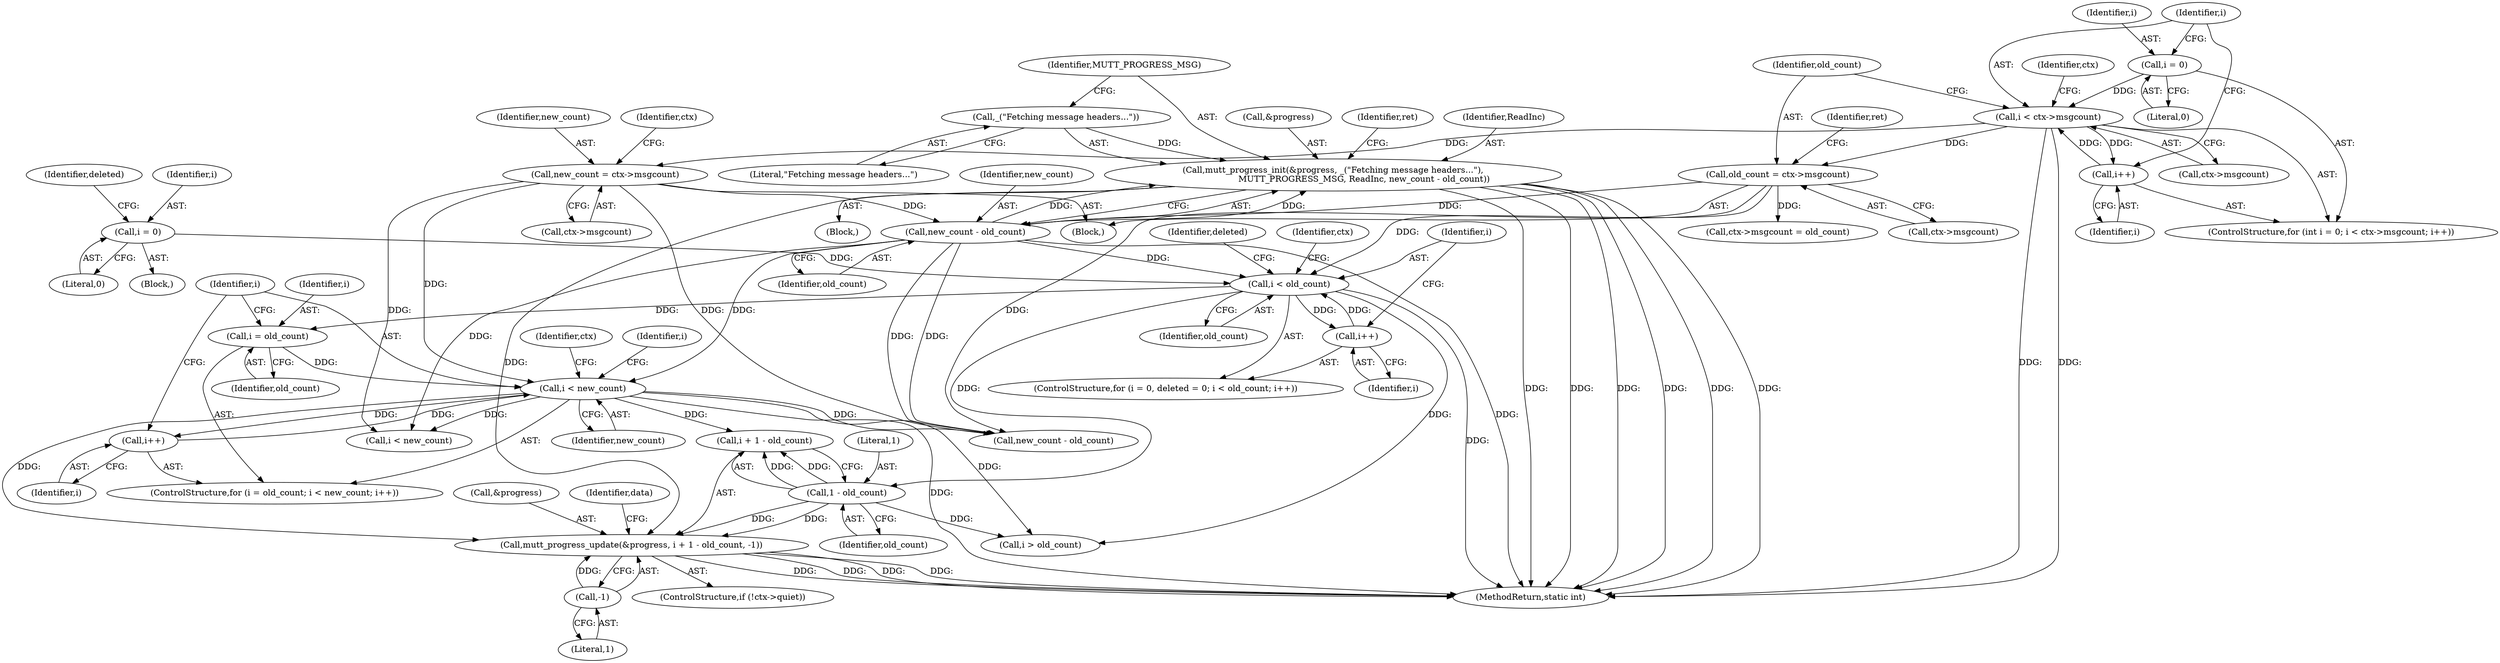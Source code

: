 digraph "0_neomutt_9bfab35522301794483f8f9ed60820bdec9be59e_1@API" {
"1000322" [label="(Call,mutt_progress_update(&progress, i + 1 - old_count, -1))"];
"1000238" [label="(Call,mutt_progress_init(&progress, _(\"Fetching message headers...\"),\n                       MUTT_PROGRESS_MSG, ReadInc, new_count - old_count))"];
"1000241" [label="(Call,_(\"Fetching message headers...\"))"];
"1000245" [label="(Call,new_count - old_count)"];
"1000171" [label="(Call,new_count = ctx->msgcount)"];
"1000138" [label="(Call,i < ctx->msgcount)"];
"1000143" [label="(Call,i++)"];
"1000135" [label="(Call,i = 0)"];
"1000156" [label="(Call,old_count = ctx->msgcount)"];
"1000311" [label="(Call,i < new_count)"];
"1000308" [label="(Call,i = old_count)"];
"1000263" [label="(Call,i < old_count)"];
"1000266" [label="(Call,i++)"];
"1000257" [label="(Call,i = 0)"];
"1000314" [label="(Call,i++)"];
"1000327" [label="(Call,1 - old_count)"];
"1000330" [label="(Call,-1)"];
"1000136" [label="(Identifier,i)"];
"1000312" [label="(Identifier,i)"];
"1000267" [label="(Identifier,i)"];
"1000329" [label="(Identifier,old_count)"];
"1000246" [label="(Identifier,new_count)"];
"1000176" [label="(Call,ctx->msgcount = old_count)"];
"1000173" [label="(Call,ctx->msgcount)"];
"1000327" [label="(Call,1 - old_count)"];
"1000264" [label="(Identifier,i)"];
"1000178" [label="(Identifier,ctx)"];
"1000257" [label="(Call,i = 0)"];
"1000239" [label="(Call,&progress)"];
"1000609" [label="(Call,new_count - old_count)"];
"1000334" [label="(Identifier,data)"];
"1000313" [label="(Identifier,new_count)"];
"1000105" [label="(Block,)"];
"1000255" [label="(ControlStructure,for (i = 0, deleted = 0; i < old_count; i++))"];
"1000258" [label="(Identifier,i)"];
"1000328" [label="(Literal,1)"];
"1000331" [label="(Literal,1)"];
"1000157" [label="(Identifier,old_count)"];
"1000158" [label="(Call,ctx->msgcount)"];
"1000137" [label="(Literal,0)"];
"1000583" [label="(Call,i < new_count)"];
"1000314" [label="(Call,i++)"];
"1000149" [label="(Identifier,ctx)"];
"1000612" [label="(MethodReturn,static int)"];
"1000138" [label="(Call,i < ctx->msgcount)"];
"1000133" [label="(ControlStructure,for (int i = 0; i < ctx->msgcount; i++))"];
"1000323" [label="(Call,&progress)"];
"1000250" [label="(Identifier,ret)"];
"1000325" [label="(Call,i + 1 - old_count)"];
"1000143" [label="(Call,i++)"];
"1000244" [label="(Identifier,ReadInc)"];
"1000243" [label="(Identifier,MUTT_PROGRESS_MSG)"];
"1000172" [label="(Identifier,new_count)"];
"1000237" [label="(Block,)"];
"1000322" [label="(Call,mutt_progress_update(&progress, i + 1 - old_count, -1))"];
"1000561" [label="(Call,i > old_count)"];
"1000242" [label="(Literal,\"Fetching message headers...\")"];
"1000309" [label="(Identifier,i)"];
"1000315" [label="(Identifier,i)"];
"1000144" [label="(Identifier,i)"];
"1000245" [label="(Call,new_count - old_count)"];
"1000135" [label="(Call,i = 0)"];
"1000263" [label="(Call,i < old_count)"];
"1000241" [label="(Call,_(\"Fetching message headers...\"))"];
"1000139" [label="(Identifier,i)"];
"1000265" [label="(Identifier,old_count)"];
"1000163" [label="(Identifier,ret)"];
"1000274" [label="(Identifier,ctx)"];
"1000294" [label="(Identifier,deleted)"];
"1000256" [label="(Block,)"];
"1000307" [label="(ControlStructure,for (i = old_count; i < new_count; i++))"];
"1000308" [label="(Call,i = old_count)"];
"1000310" [label="(Identifier,old_count)"];
"1000562" [label="(Identifier,i)"];
"1000261" [label="(Identifier,deleted)"];
"1000140" [label="(Call,ctx->msgcount)"];
"1000320" [label="(Identifier,ctx)"];
"1000156" [label="(Call,old_count = ctx->msgcount)"];
"1000247" [label="(Identifier,old_count)"];
"1000317" [label="(ControlStructure,if (!ctx->quiet))"];
"1000171" [label="(Call,new_count = ctx->msgcount)"];
"1000266" [label="(Call,i++)"];
"1000259" [label="(Literal,0)"];
"1000330" [label="(Call,-1)"];
"1000238" [label="(Call,mutt_progress_init(&progress, _(\"Fetching message headers...\"),\n                       MUTT_PROGRESS_MSG, ReadInc, new_count - old_count))"];
"1000311" [label="(Call,i < new_count)"];
"1000322" -> "1000317"  [label="AST: "];
"1000322" -> "1000330"  [label="CFG: "];
"1000323" -> "1000322"  [label="AST: "];
"1000325" -> "1000322"  [label="AST: "];
"1000330" -> "1000322"  [label="AST: "];
"1000334" -> "1000322"  [label="CFG: "];
"1000322" -> "1000612"  [label="DDG: "];
"1000322" -> "1000612"  [label="DDG: "];
"1000322" -> "1000612"  [label="DDG: "];
"1000322" -> "1000612"  [label="DDG: "];
"1000238" -> "1000322"  [label="DDG: "];
"1000311" -> "1000322"  [label="DDG: "];
"1000327" -> "1000322"  [label="DDG: "];
"1000327" -> "1000322"  [label="DDG: "];
"1000330" -> "1000322"  [label="DDG: "];
"1000238" -> "1000237"  [label="AST: "];
"1000238" -> "1000245"  [label="CFG: "];
"1000239" -> "1000238"  [label="AST: "];
"1000241" -> "1000238"  [label="AST: "];
"1000243" -> "1000238"  [label="AST: "];
"1000244" -> "1000238"  [label="AST: "];
"1000245" -> "1000238"  [label="AST: "];
"1000250" -> "1000238"  [label="CFG: "];
"1000238" -> "1000612"  [label="DDG: "];
"1000238" -> "1000612"  [label="DDG: "];
"1000238" -> "1000612"  [label="DDG: "];
"1000238" -> "1000612"  [label="DDG: "];
"1000238" -> "1000612"  [label="DDG: "];
"1000238" -> "1000612"  [label="DDG: "];
"1000241" -> "1000238"  [label="DDG: "];
"1000245" -> "1000238"  [label="DDG: "];
"1000245" -> "1000238"  [label="DDG: "];
"1000241" -> "1000242"  [label="CFG: "];
"1000242" -> "1000241"  [label="AST: "];
"1000243" -> "1000241"  [label="CFG: "];
"1000245" -> "1000247"  [label="CFG: "];
"1000246" -> "1000245"  [label="AST: "];
"1000247" -> "1000245"  [label="AST: "];
"1000245" -> "1000612"  [label="DDG: "];
"1000171" -> "1000245"  [label="DDG: "];
"1000156" -> "1000245"  [label="DDG: "];
"1000245" -> "1000263"  [label="DDG: "];
"1000245" -> "1000311"  [label="DDG: "];
"1000245" -> "1000583"  [label="DDG: "];
"1000245" -> "1000609"  [label="DDG: "];
"1000245" -> "1000609"  [label="DDG: "];
"1000171" -> "1000105"  [label="AST: "];
"1000171" -> "1000173"  [label="CFG: "];
"1000172" -> "1000171"  [label="AST: "];
"1000173" -> "1000171"  [label="AST: "];
"1000178" -> "1000171"  [label="CFG: "];
"1000138" -> "1000171"  [label="DDG: "];
"1000171" -> "1000311"  [label="DDG: "];
"1000171" -> "1000583"  [label="DDG: "];
"1000171" -> "1000609"  [label="DDG: "];
"1000138" -> "1000133"  [label="AST: "];
"1000138" -> "1000140"  [label="CFG: "];
"1000139" -> "1000138"  [label="AST: "];
"1000140" -> "1000138"  [label="AST: "];
"1000149" -> "1000138"  [label="CFG: "];
"1000157" -> "1000138"  [label="CFG: "];
"1000138" -> "1000612"  [label="DDG: "];
"1000138" -> "1000612"  [label="DDG: "];
"1000143" -> "1000138"  [label="DDG: "];
"1000135" -> "1000138"  [label="DDG: "];
"1000138" -> "1000143"  [label="DDG: "];
"1000138" -> "1000156"  [label="DDG: "];
"1000143" -> "1000133"  [label="AST: "];
"1000143" -> "1000144"  [label="CFG: "];
"1000144" -> "1000143"  [label="AST: "];
"1000139" -> "1000143"  [label="CFG: "];
"1000135" -> "1000133"  [label="AST: "];
"1000135" -> "1000137"  [label="CFG: "];
"1000136" -> "1000135"  [label="AST: "];
"1000137" -> "1000135"  [label="AST: "];
"1000139" -> "1000135"  [label="CFG: "];
"1000156" -> "1000105"  [label="AST: "];
"1000156" -> "1000158"  [label="CFG: "];
"1000157" -> "1000156"  [label="AST: "];
"1000158" -> "1000156"  [label="AST: "];
"1000163" -> "1000156"  [label="CFG: "];
"1000156" -> "1000176"  [label="DDG: "];
"1000156" -> "1000263"  [label="DDG: "];
"1000156" -> "1000609"  [label="DDG: "];
"1000311" -> "1000307"  [label="AST: "];
"1000311" -> "1000313"  [label="CFG: "];
"1000312" -> "1000311"  [label="AST: "];
"1000313" -> "1000311"  [label="AST: "];
"1000320" -> "1000311"  [label="CFG: "];
"1000562" -> "1000311"  [label="CFG: "];
"1000311" -> "1000612"  [label="DDG: "];
"1000308" -> "1000311"  [label="DDG: "];
"1000314" -> "1000311"  [label="DDG: "];
"1000311" -> "1000314"  [label="DDG: "];
"1000311" -> "1000325"  [label="DDG: "];
"1000311" -> "1000561"  [label="DDG: "];
"1000311" -> "1000583"  [label="DDG: "];
"1000311" -> "1000609"  [label="DDG: "];
"1000308" -> "1000307"  [label="AST: "];
"1000308" -> "1000310"  [label="CFG: "];
"1000309" -> "1000308"  [label="AST: "];
"1000310" -> "1000308"  [label="AST: "];
"1000312" -> "1000308"  [label="CFG: "];
"1000263" -> "1000308"  [label="DDG: "];
"1000263" -> "1000255"  [label="AST: "];
"1000263" -> "1000265"  [label="CFG: "];
"1000264" -> "1000263"  [label="AST: "];
"1000265" -> "1000263"  [label="AST: "];
"1000274" -> "1000263"  [label="CFG: "];
"1000294" -> "1000263"  [label="CFG: "];
"1000263" -> "1000612"  [label="DDG: "];
"1000266" -> "1000263"  [label="DDG: "];
"1000257" -> "1000263"  [label="DDG: "];
"1000263" -> "1000266"  [label="DDG: "];
"1000263" -> "1000327"  [label="DDG: "];
"1000263" -> "1000561"  [label="DDG: "];
"1000266" -> "1000255"  [label="AST: "];
"1000266" -> "1000267"  [label="CFG: "];
"1000267" -> "1000266"  [label="AST: "];
"1000264" -> "1000266"  [label="CFG: "];
"1000257" -> "1000256"  [label="AST: "];
"1000257" -> "1000259"  [label="CFG: "];
"1000258" -> "1000257"  [label="AST: "];
"1000259" -> "1000257"  [label="AST: "];
"1000261" -> "1000257"  [label="CFG: "];
"1000314" -> "1000307"  [label="AST: "];
"1000314" -> "1000315"  [label="CFG: "];
"1000315" -> "1000314"  [label="AST: "];
"1000312" -> "1000314"  [label="CFG: "];
"1000327" -> "1000325"  [label="AST: "];
"1000327" -> "1000329"  [label="CFG: "];
"1000328" -> "1000327"  [label="AST: "];
"1000329" -> "1000327"  [label="AST: "];
"1000325" -> "1000327"  [label="CFG: "];
"1000327" -> "1000325"  [label="DDG: "];
"1000327" -> "1000325"  [label="DDG: "];
"1000327" -> "1000561"  [label="DDG: "];
"1000330" -> "1000331"  [label="CFG: "];
"1000331" -> "1000330"  [label="AST: "];
}
